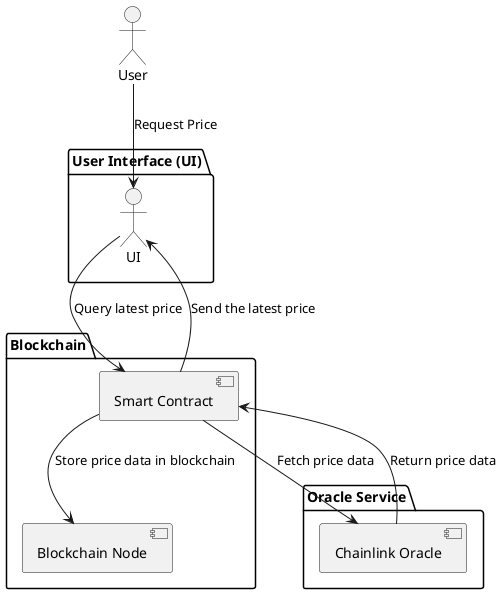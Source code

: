 @startuml
actor User as U
package "User Interface (UI)" {
    U --> UI : Request Price
}

package "Blockchain" {
    component "Smart Contract" as SC
    component "Blockchain Node" as Node
}

package "Oracle Service" {
    component "Chainlink Oracle" as Oracle
}

UI --> SC : Query latest price
SC --> Oracle : Fetch price data
Oracle --> SC : Return price data
SC --> Node : Store price data in blockchain
SC --> UI : Send the latest price
@enduml
